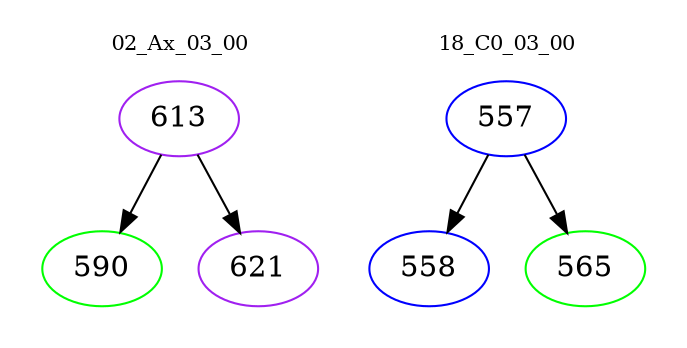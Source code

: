 digraph{
subgraph cluster_0 {
color = white
label = "02_Ax_03_00";
fontsize=10;
T0_613 [label="613", color="purple"]
T0_613 -> T0_590 [color="black"]
T0_590 [label="590", color="green"]
T0_613 -> T0_621 [color="black"]
T0_621 [label="621", color="purple"]
}
subgraph cluster_1 {
color = white
label = "18_C0_03_00";
fontsize=10;
T1_557 [label="557", color="blue"]
T1_557 -> T1_558 [color="black"]
T1_558 [label="558", color="blue"]
T1_557 -> T1_565 [color="black"]
T1_565 [label="565", color="green"]
}
}
